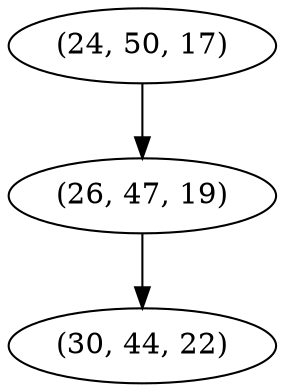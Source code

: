 digraph tree {
    "(24, 50, 17)";
    "(26, 47, 19)";
    "(30, 44, 22)";
    "(24, 50, 17)" -> "(26, 47, 19)";
    "(26, 47, 19)" -> "(30, 44, 22)";
}
